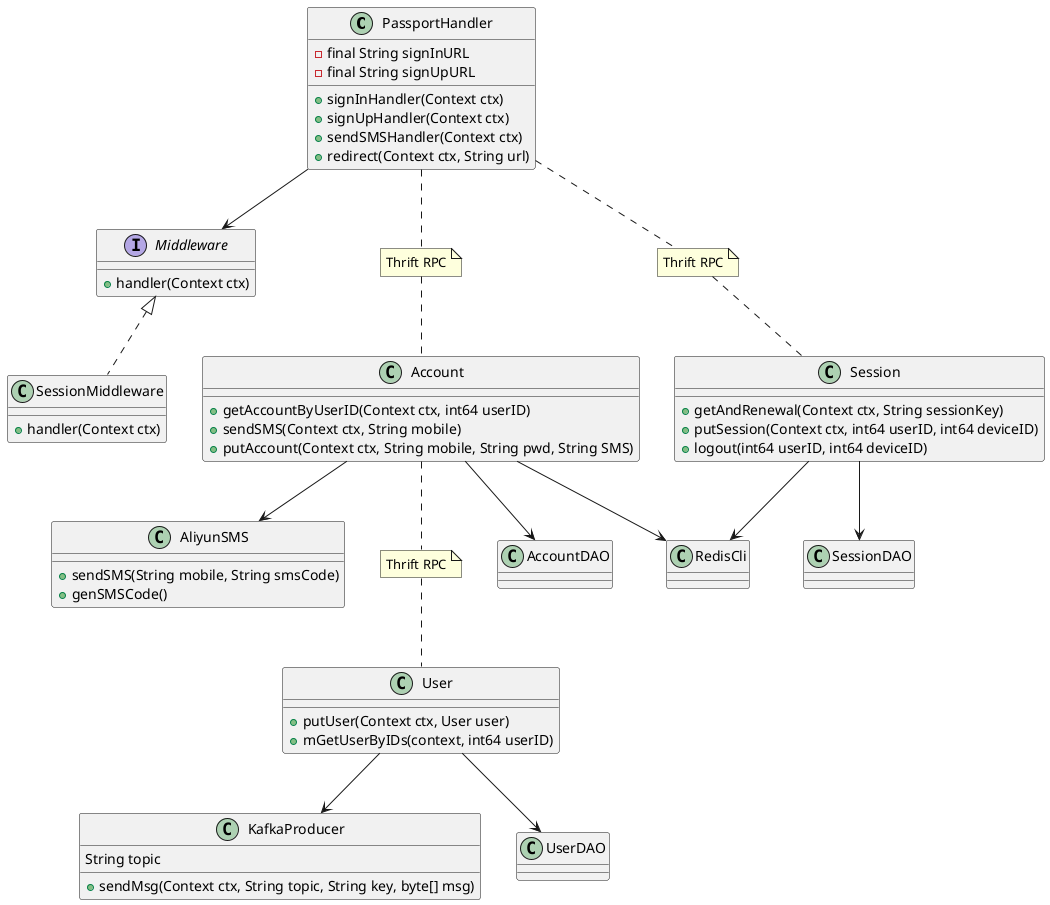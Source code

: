 @startuml

class PassportHandler{
    - final String signInURL
    - final String signUpURL
    + signInHandler(Context ctx)
    + signUpHandler(Context ctx)
    + sendSMSHandler(Context ctx)
    + redirect(Context ctx, String url)
}

PassportHandler --> Middleware

interface Middleware {
    + handler(Context ctx)
}

class SessionMiddleware implements Middleware {
    + handler(Context ctx)
}

note "Thrift RPC" as n2
PassportHandler ..n2
n2.. Account

class Account {
    + getAccountByUserID(Context ctx, int64 userID)
    + sendSMS(Context ctx, String mobile)
    + putAccount(Context ctx, String mobile, String pwd, String SMS)
}

Account --> AliyunSMS

note "Thrift RPC" as n3
Account ..n3
n3.. User

class User {
    + putUser(Context ctx, User user)
    + mGetUserByIDs(context, int64 userID)
}

Account --> AccountDAO
Account --> RedisCli

User --> KafkaProducer

class KafkaProducer {
    String topic
    + sendMsg(Context ctx, String topic, String key, byte[] msg)
}

User --> UserDAO

class UserDAO {}

class AccountDAO {}

class AliyunSMS {
    + sendSMS(String mobile, String smsCode)
    + genSMSCode()
}

class RedisCli {}

note "Thrift RPC" as n1
PassportHandler ..n1
n1.. Session

class Session {
    + getAndRenewal(Context ctx, String sessionKey)
    + putSession(Context ctx, int64 userID, int64 deviceID)
    + logout(int64 userID, int64 deviceID)
}

Session --> RedisCli
Session --> SessionDAO

class SessionDAO {}

@enduml